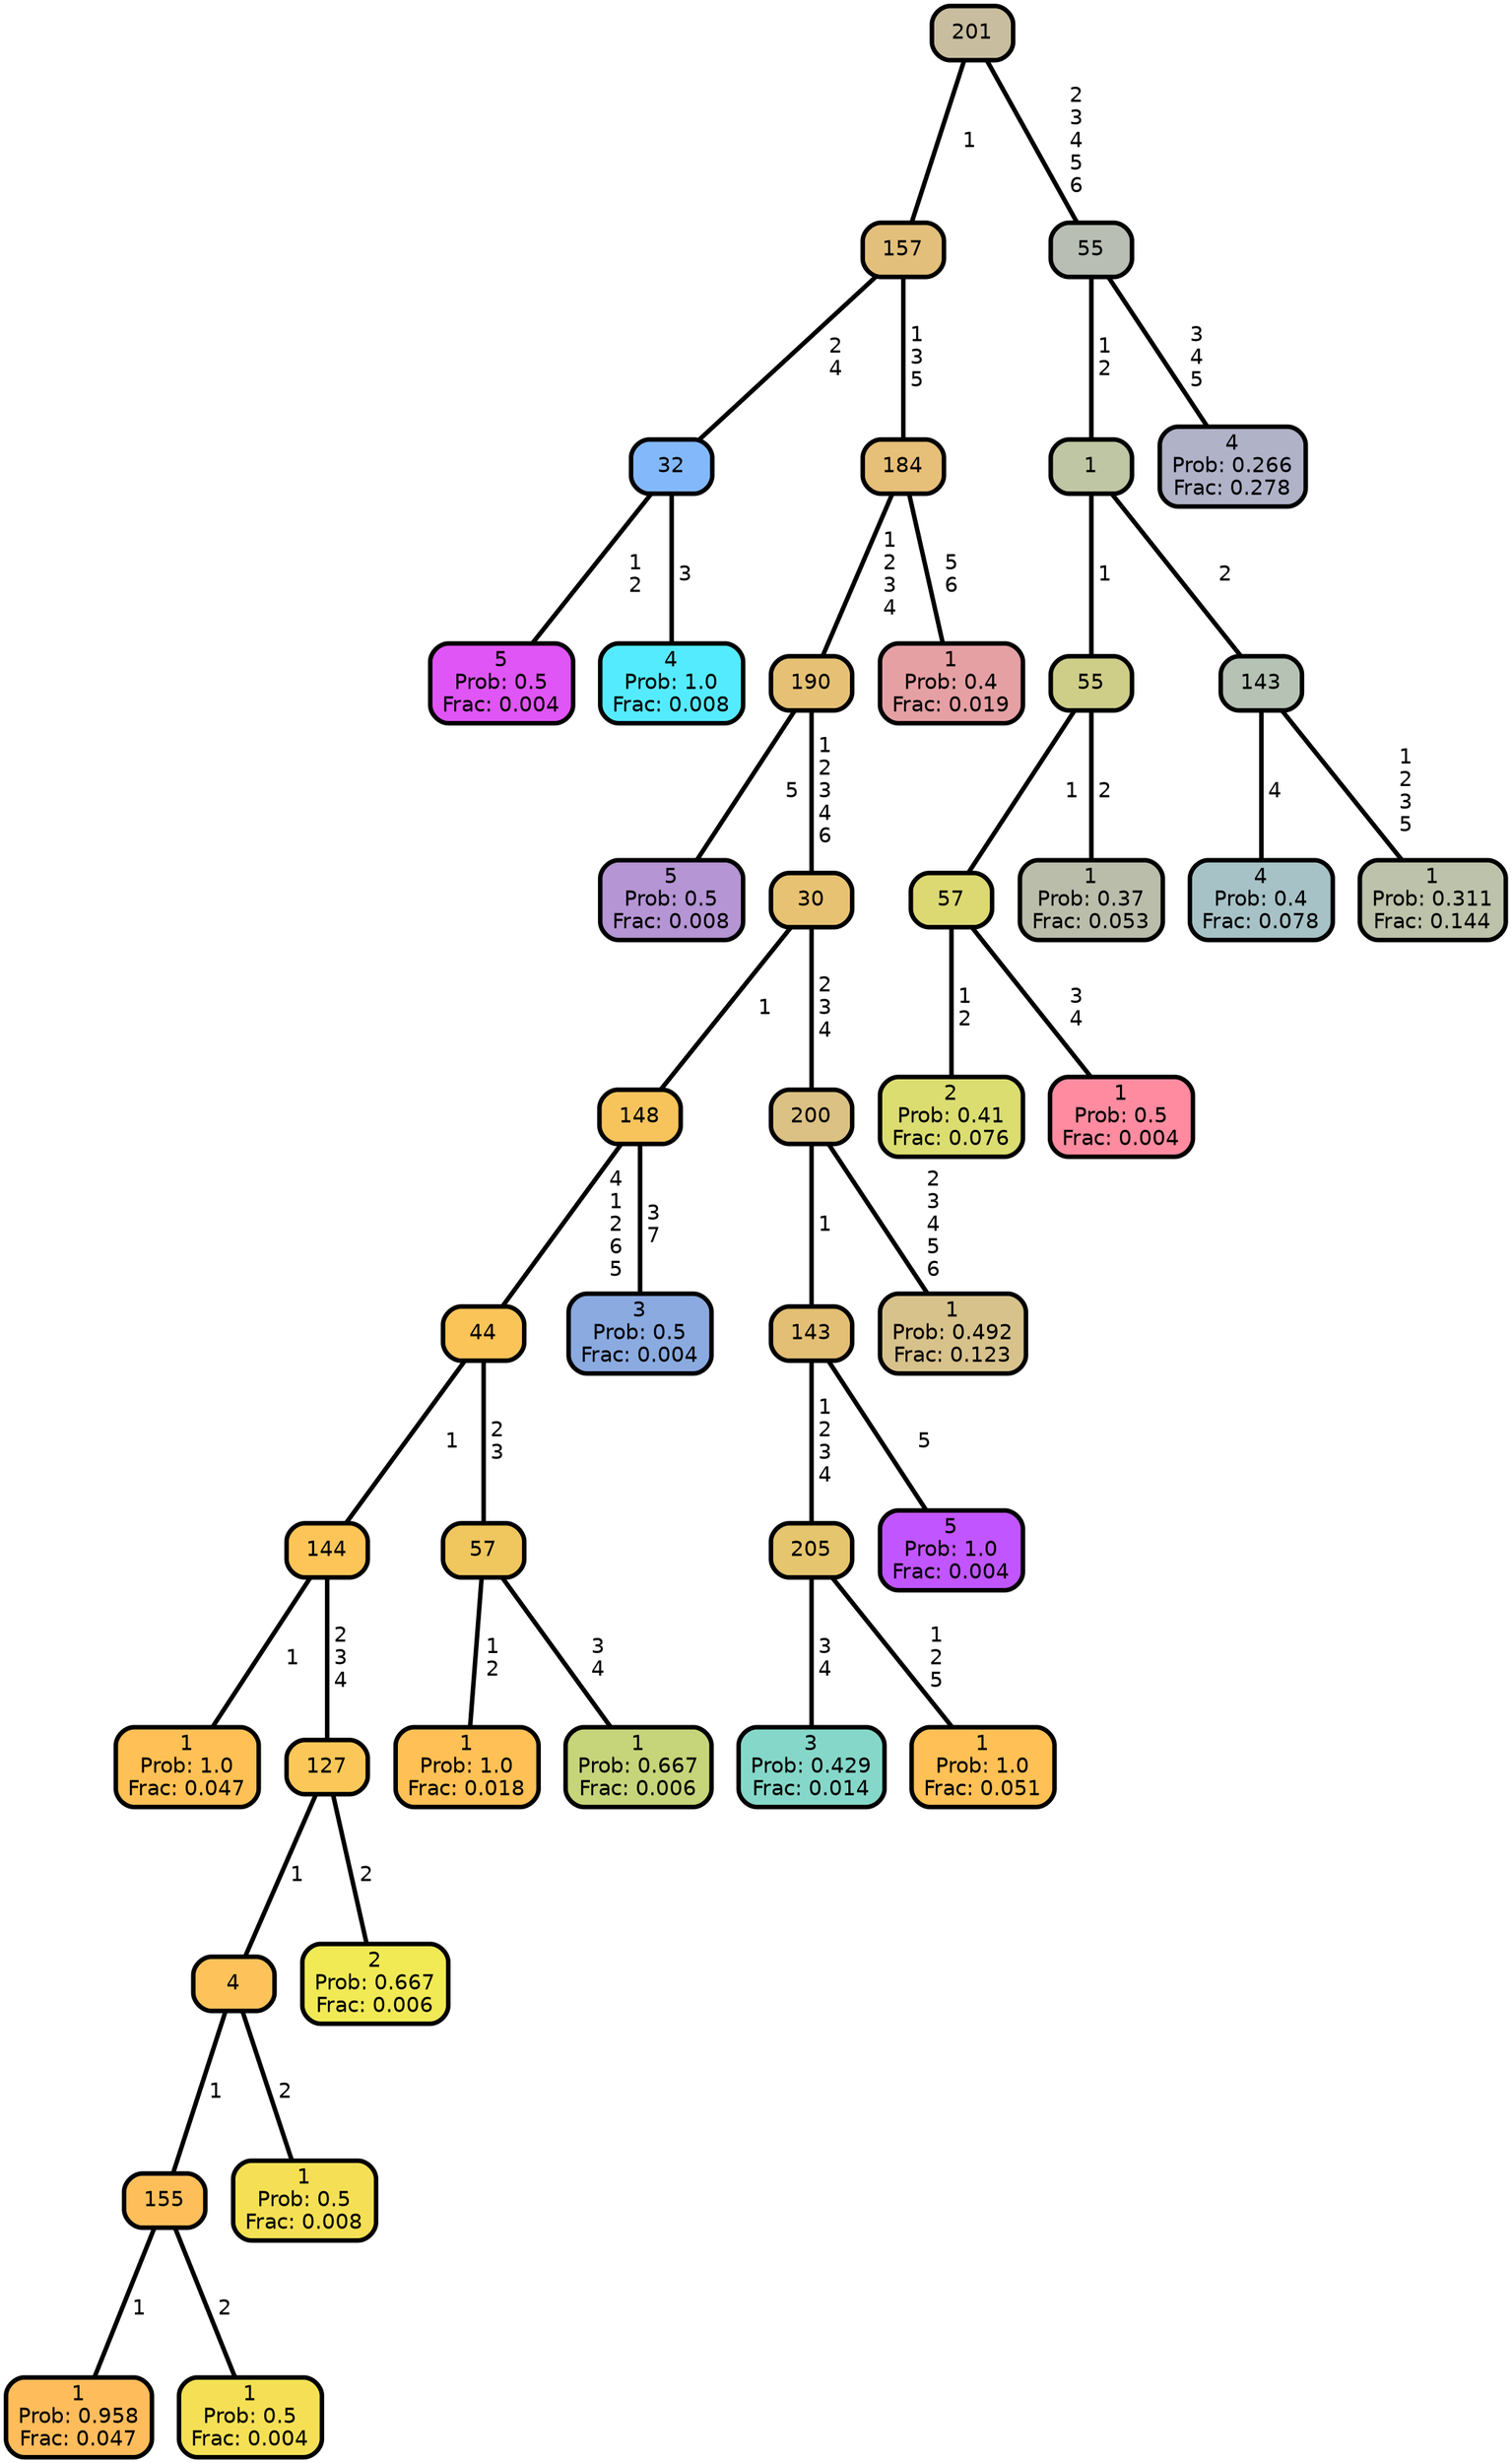 graph Tree {
node [shape=box, style="filled, rounded",color="black",penwidth="3",fontcolor="black",                 fontname=helvetica] ;
graph [ranksep="0 equally", splines=straight,                 bgcolor=transparent, dpi=200] ;
edge [fontname=helvetica, color=black] ;
0 [label="5
Prob: 0.5
Frac: 0.004", fillcolor="#e055f5"] ;
1 [label="32", fillcolor="#83b9fb"] ;
2 [label="4
Prob: 1.0
Frac: 0.008", fillcolor="#55ebff"] ;
3 [label="157", fillcolor="#e3bf7c"] ;
4 [label="5
Prob: 0.5
Frac: 0.008", fillcolor="#b595d4"] ;
5 [label="190", fillcolor="#e6c175"] ;
6 [label="1
Prob: 1.0
Frac: 0.047", fillcolor="#ffc155"] ;
7 [label="144", fillcolor="#fdc457"] ;
8 [label="1
Prob: 0.958
Frac: 0.047", fillcolor="#ffbc5b"] ;
9 [label="155", fillcolor="#febf5a"] ;
10 [label="1
Prob: 0.5
Frac: 0.004", fillcolor="#f5e055"] ;
11 [label="4", fillcolor="#fdc35a"] ;
12 [label="1
Prob: 0.5
Frac: 0.008", fillcolor="#f5e055"] ;
13 [label="127", fillcolor="#fbc759"] ;
14 [label="2
Prob: 0.667
Frac: 0.006", fillcolor="#f1ea55"] ;
15 [label="44", fillcolor="#fbc458"] ;
16 [label="1
Prob: 1.0
Frac: 0.018", fillcolor="#ffc155"] ;
17 [label="57", fillcolor="#f0c65e"] ;
18 [label="1
Prob: 0.667
Frac: 0.006", fillcolor="#c6d579"] ;
19 [label="148", fillcolor="#f7c45c"] ;
20 [label="3
Prob: 0.5
Frac: 0.004", fillcolor="#8baae0"] ;
21 [label="30", fillcolor="#e7c273"] ;
22 [label="3
Prob: 0.429
Frac: 0.014", fillcolor="#85d8c9"] ;
23 [label="205", fillcolor="#e5c56d"] ;
24 [label="1
Prob: 1.0
Frac: 0.051", fillcolor="#ffc155"] ;
25 [label="143", fillcolor="#e3bf75"] ;
26 [label="5
Prob: 1.0
Frac: 0.004", fillcolor="#c155ff"] ;
27 [label="200", fillcolor="#dbc184"] ;
28 [label="1
Prob: 0.492
Frac: 0.123", fillcolor="#d7c28c"] ;
29 [label="184", fillcolor="#e6bf78"] ;
30 [label="1
Prob: 0.4
Frac: 0.019", fillcolor="#e5a0a4"] ;
31 [label="201", fillcolor="#c8be9f"] ;
32 [label="2
Prob: 0.41
Frac: 0.076", fillcolor="#dbdd71"] ;
33 [label="57", fillcolor="#dcd973"] ;
34 [label="1
Prob: 0.5
Frac: 0.004", fillcolor="#ff8ba0"] ;
35 [label="55", fillcolor="#cfce89"] ;
36 [label="1
Prob: 0.37
Frac: 0.053", fillcolor="#bbbdab"] ;
37 [label="1", fillcolor="#bfc6a4"] ;
38 [label="4
Prob: 0.4
Frac: 0.078", fillcolor="#a7c2c6"] ;
39 [label="143", fillcolor="#b5c2b4"] ;
40 [label="1
Prob: 0.311
Frac: 0.144", fillcolor="#bdc2aa"] ;
41 [label="55", fillcolor="#b8beb4"] ;
42 [label="4
Prob: 0.266
Frac: 0.278", fillcolor="#b0b2c8"] ;
1 -- 0 [label=" 1\n 2",penwidth=3] ;
1 -- 2 [label=" 3",penwidth=3] ;
3 -- 1 [label=" 2\n 4",penwidth=3] ;
3 -- 29 [label=" 1\n 3\n 5",penwidth=3] ;
5 -- 4 [label=" 5",penwidth=3] ;
5 -- 21 [label=" 1\n 2\n 3\n 4\n 6",penwidth=3] ;
7 -- 6 [label=" 1",penwidth=3] ;
7 -- 13 [label=" 2\n 3\n 4",penwidth=3] ;
9 -- 8 [label=" 1",penwidth=3] ;
9 -- 10 [label=" 2",penwidth=3] ;
11 -- 9 [label=" 1",penwidth=3] ;
11 -- 12 [label=" 2",penwidth=3] ;
13 -- 11 [label=" 1",penwidth=3] ;
13 -- 14 [label=" 2",penwidth=3] ;
15 -- 7 [label=" 1",penwidth=3] ;
15 -- 17 [label=" 2\n 3",penwidth=3] ;
17 -- 16 [label=" 1\n 2",penwidth=3] ;
17 -- 18 [label=" 3\n 4",penwidth=3] ;
19 -- 15 [label=" 4\n 1\n 2\n 6\n 5",penwidth=3] ;
19 -- 20 [label=" 3\n 7",penwidth=3] ;
21 -- 19 [label=" 1",penwidth=3] ;
21 -- 27 [label=" 2\n 3\n 4",penwidth=3] ;
23 -- 22 [label=" 3\n 4",penwidth=3] ;
23 -- 24 [label=" 1\n 2\n 5",penwidth=3] ;
25 -- 23 [label=" 1\n 2\n 3\n 4",penwidth=3] ;
25 -- 26 [label=" 5",penwidth=3] ;
27 -- 25 [label=" 1",penwidth=3] ;
27 -- 28 [label=" 2\n 3\n 4\n 5\n 6",penwidth=3] ;
29 -- 5 [label=" 1\n 2\n 3\n 4",penwidth=3] ;
29 -- 30 [label=" 5\n 6",penwidth=3] ;
31 -- 3 [label=" 1",penwidth=3] ;
31 -- 41 [label=" 2\n 3\n 4\n 5\n 6",penwidth=3] ;
33 -- 32 [label=" 1\n 2",penwidth=3] ;
33 -- 34 [label=" 3\n 4",penwidth=3] ;
35 -- 33 [label=" 1",penwidth=3] ;
35 -- 36 [label=" 2",penwidth=3] ;
37 -- 35 [label=" 1",penwidth=3] ;
37 -- 39 [label=" 2",penwidth=3] ;
39 -- 38 [label=" 4",penwidth=3] ;
39 -- 40 [label=" 1\n 2\n 3\n 5",penwidth=3] ;
41 -- 37 [label=" 1\n 2",penwidth=3] ;
41 -- 42 [label=" 3\n 4\n 5",penwidth=3] ;
{rank = same;}}